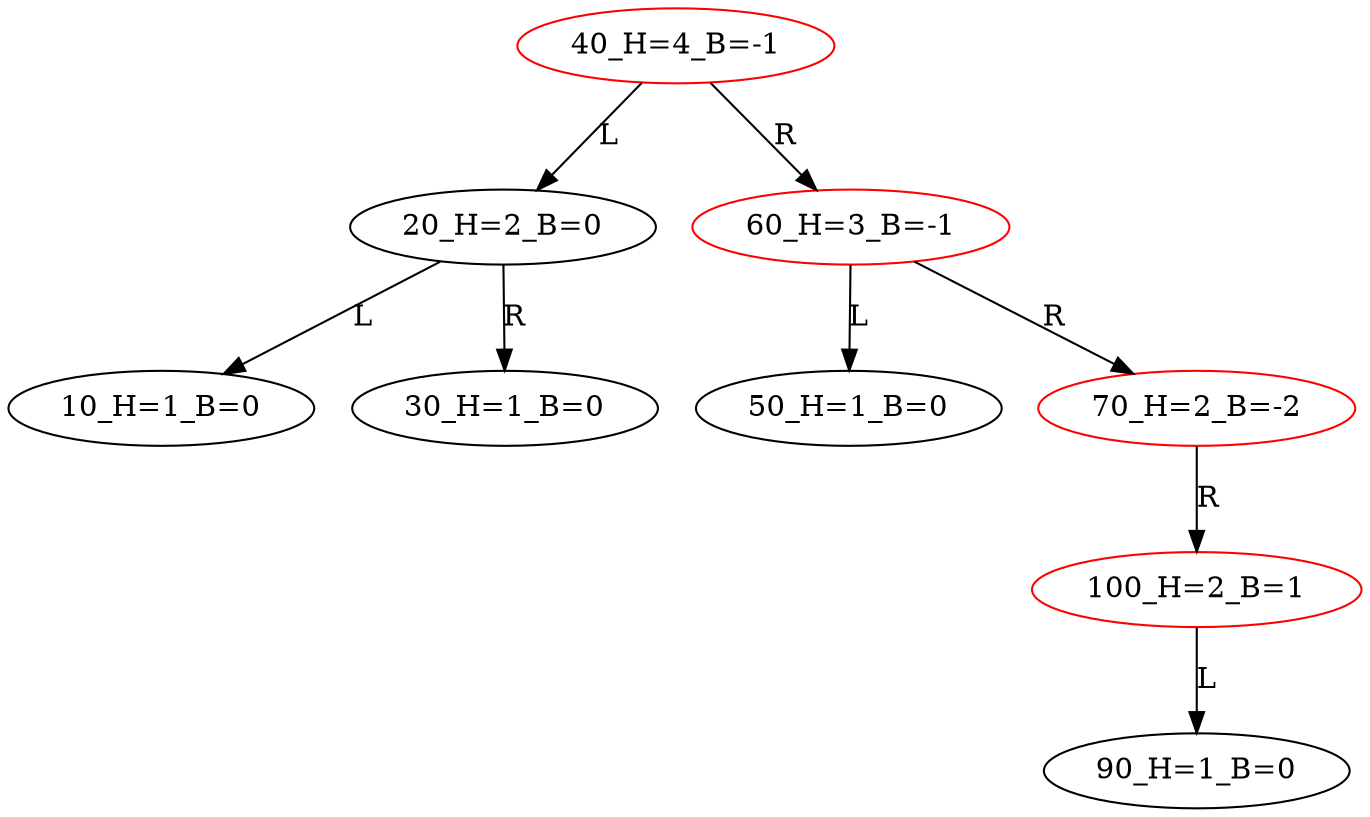 digraph BiTreeBiTreeInsert {
"40_H=4_B=-1" -> {"20_H=2_B=0"} [label="L"]
"40_H=4_B=-1" -> {"60_H=3_B=-1"} [label="R"]
"20_H=2_B=0" -> {"10_H=1_B=0"} [label="L"]
"20_H=2_B=0" -> {"30_H=1_B=0"} [label="R"]
"60_H=3_B=-1" -> {"50_H=1_B=0"} [label="L"]
"60_H=3_B=-1" -> {"70_H=2_B=-2"} [label="R"]
"70_H=2_B=-2" -> {"100_H=2_B=1"} [label="R"]
"100_H=2_B=1" -> {"90_H=1_B=0"} [label="L"]
"40_H=4_B=-1" [color=red]
"20_H=2_B=0"
"10_H=1_B=0"
"30_H=1_B=0"
"60_H=3_B=-1" [color=red]
"50_H=1_B=0"
"70_H=2_B=-2" [color=red]
"100_H=2_B=1" [color=red]
"90_H=1_B=0"
}
